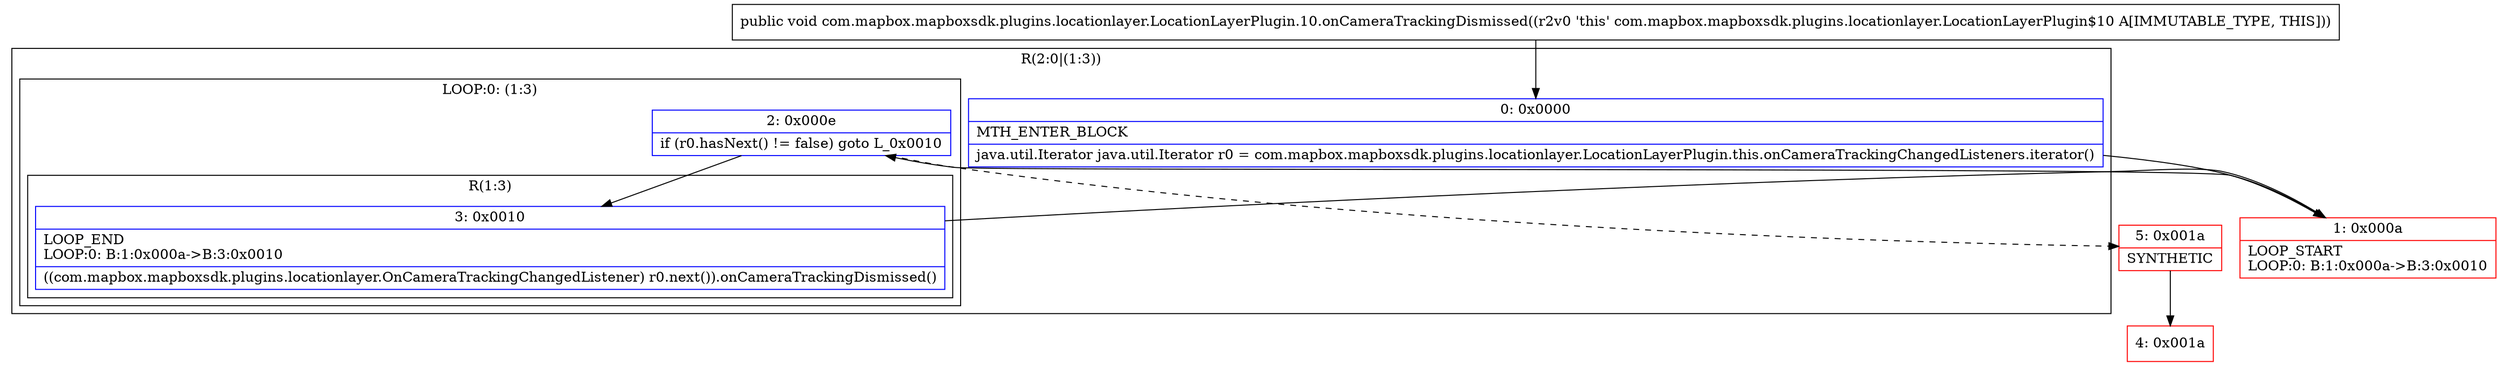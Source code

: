 digraph "CFG forcom.mapbox.mapboxsdk.plugins.locationlayer.LocationLayerPlugin.10.onCameraTrackingDismissed()V" {
subgraph cluster_Region_49964850 {
label = "R(2:0|(1:3))";
node [shape=record,color=blue];
Node_0 [shape=record,label="{0\:\ 0x0000|MTH_ENTER_BLOCK\l|java.util.Iterator java.util.Iterator r0 = com.mapbox.mapboxsdk.plugins.locationlayer.LocationLayerPlugin.this.onCameraTrackingChangedListeners.iterator()\l}"];
subgraph cluster_LoopRegion_1880957137 {
label = "LOOP:0: (1:3)";
node [shape=record,color=blue];
Node_2 [shape=record,label="{2\:\ 0x000e|if (r0.hasNext() != false) goto L_0x0010\l}"];
subgraph cluster_Region_972332811 {
label = "R(1:3)";
node [shape=record,color=blue];
Node_3 [shape=record,label="{3\:\ 0x0010|LOOP_END\lLOOP:0: B:1:0x000a\-\>B:3:0x0010\l|((com.mapbox.mapboxsdk.plugins.locationlayer.OnCameraTrackingChangedListener) r0.next()).onCameraTrackingDismissed()\l}"];
}
}
}
Node_1 [shape=record,color=red,label="{1\:\ 0x000a|LOOP_START\lLOOP:0: B:1:0x000a\-\>B:3:0x0010\l}"];
Node_4 [shape=record,color=red,label="{4\:\ 0x001a}"];
Node_5 [shape=record,color=red,label="{5\:\ 0x001a|SYNTHETIC\l}"];
MethodNode[shape=record,label="{public void com.mapbox.mapboxsdk.plugins.locationlayer.LocationLayerPlugin.10.onCameraTrackingDismissed((r2v0 'this' com.mapbox.mapboxsdk.plugins.locationlayer.LocationLayerPlugin$10 A[IMMUTABLE_TYPE, THIS])) }"];
MethodNode -> Node_0;
Node_0 -> Node_1;
Node_2 -> Node_3;
Node_2 -> Node_5[style=dashed];
Node_3 -> Node_1;
Node_1 -> Node_2;
Node_5 -> Node_4;
}

